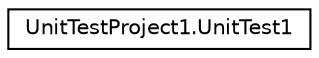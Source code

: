 digraph "Graphical Class Hierarchy"
{
  edge [fontname="Helvetica",fontsize="10",labelfontname="Helvetica",labelfontsize="10"];
  node [fontname="Helvetica",fontsize="10",shape=record];
  rankdir="LR";
  Node0 [label="UnitTestProject1.UnitTest1",height=0.2,width=0.4,color="black", fillcolor="white", style="filled",URL="$class_unit_test_project1_1_1_unit_test1.html"];
}
